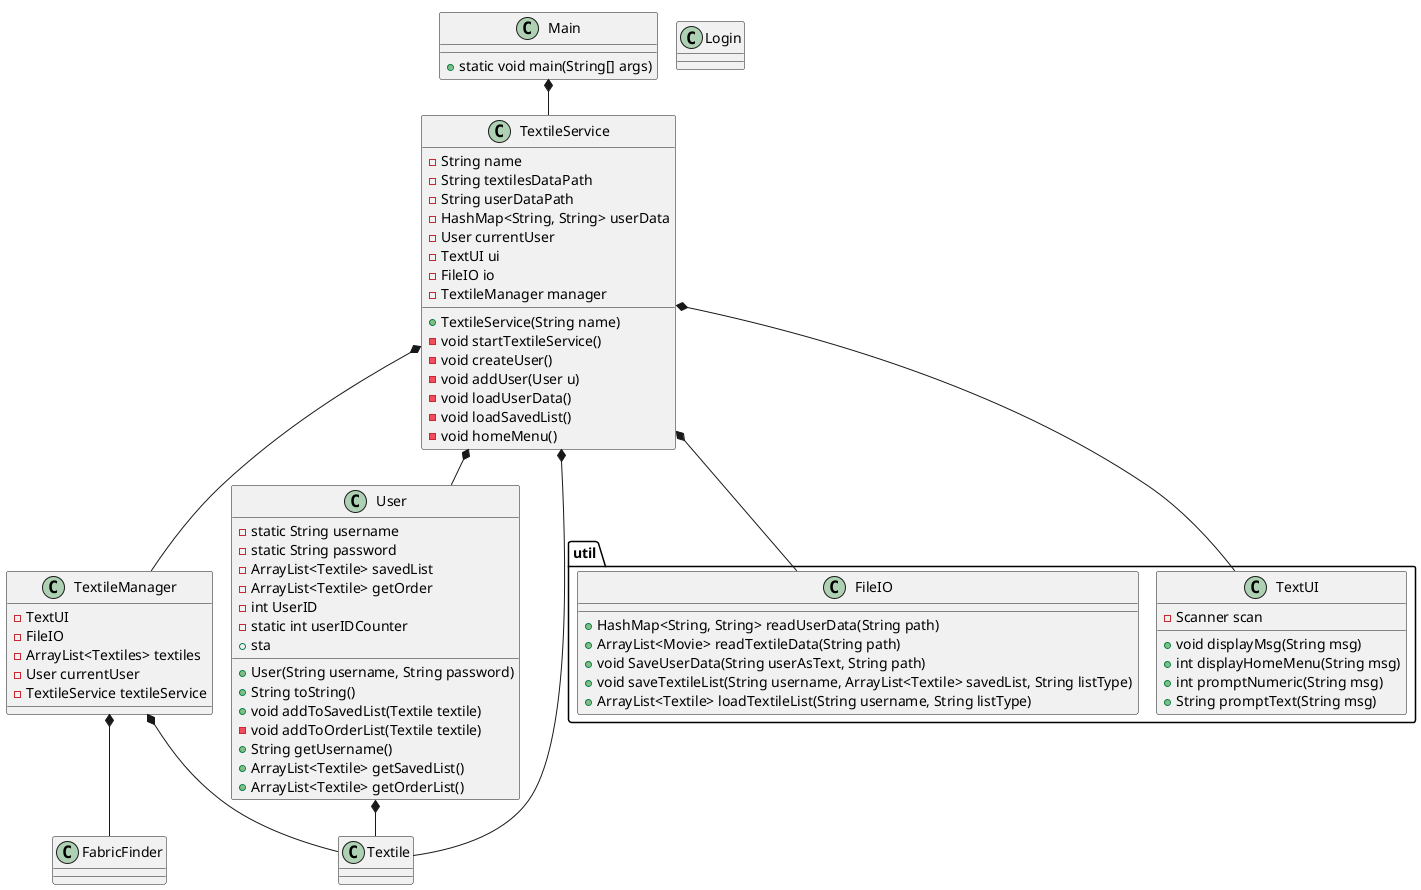 @startuml
!pragma layout smetana

class Main {
+ static void main(String[] args)
}


class TextileService{
- String name
- String textilesDataPath
- String userDataPath
- HashMap<String, String> userData
- User currentUser
- TextUI ui
- FileIO io
- TextileManager manager
+ TextileService(String name)
- void startTextileService()
- void createUser()
- void addUser(User u)
- void loadUserData()
- void loadSavedList()
- void homeMenu()
}

class TextileManager{
- TextUI
- FileIO
- ArrayList<Textiles> textiles
- User currentUser
- TextileService textileService
}

class FabricFinder{
}

class Login{
}

class User {
- static String username
- static String password
- ArrayList<Textile> savedList
- ArrayList<Textile> getOrder
- int UserID
- static int userIDCounter
+ sta
+ User(String username, String password)
+ String toString()
+ void addToSavedList(Textile textile)
- void addToOrderList(Textile textile)
+ String getUsername()
+ ArrayList<Textile> getSavedList()
+ ArrayList<Textile> getOrderList()
}

class Textile {}

package "util" {

class TextUI {
- Scanner scan
+ void displayMsg(String msg)
+ int displayHomeMenu(String msg)
+ int promptNumeric(String msg)
+ String promptText(String msg)
}

class FileIO {
+ HashMap<String, String> readUserData(String path)
+ ArrayList<Movie> readTextileData(String path)
+ void SaveUserData(String userAsText, String path)
+ void saveTextileList(String username, ArrayList<Textile> savedList, String listType)
+ ArrayList<Textile> loadTextileList(String username, String listType)
}
}

Main *-- TextileService
TextileService *-- FileIO
TextileService *-- TextUI
TextileService *-- User
TextileService *-- TextileManager
TextileManager *-- Textile
TextileManager *-- FabricFinder
TextileService *-- Textile
User *-- Textile
@enduml